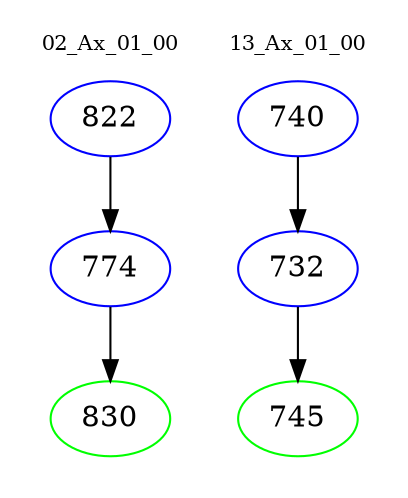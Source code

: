 digraph{
subgraph cluster_0 {
color = white
label = "02_Ax_01_00";
fontsize=10;
T0_822 [label="822", color="blue"]
T0_822 -> T0_774 [color="black"]
T0_774 [label="774", color="blue"]
T0_774 -> T0_830 [color="black"]
T0_830 [label="830", color="green"]
}
subgraph cluster_1 {
color = white
label = "13_Ax_01_00";
fontsize=10;
T1_740 [label="740", color="blue"]
T1_740 -> T1_732 [color="black"]
T1_732 [label="732", color="blue"]
T1_732 -> T1_745 [color="black"]
T1_745 [label="745", color="green"]
}
}
